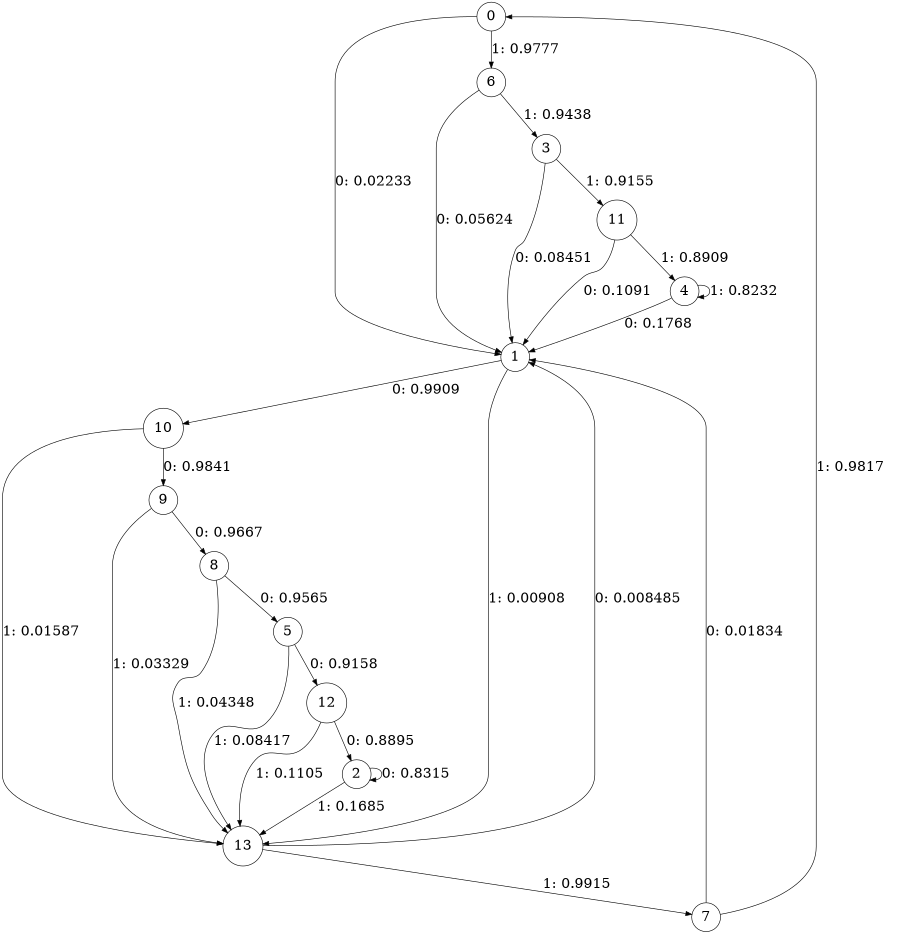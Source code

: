 digraph "ch3_face_grouped_df_L9" {
size = "6,8.5";
ratio = "fill";
node [shape = circle];
node [fontsize = 24];
edge [fontsize = 24];
0 -> 1 [label = "0: 0.02233  "];
0 -> 6 [label = "1: 0.9777   "];
1 -> 10 [label = "0: 0.9909   "];
1 -> 13 [label = "1: 0.00908  "];
2 -> 2 [label = "0: 0.8315   "];
2 -> 13 [label = "1: 0.1685   "];
3 -> 1 [label = "0: 0.08451  "];
3 -> 11 [label = "1: 0.9155   "];
4 -> 1 [label = "0: 0.1768   "];
4 -> 4 [label = "1: 0.8232   "];
5 -> 12 [label = "0: 0.9158   "];
5 -> 13 [label = "1: 0.08417  "];
6 -> 1 [label = "0: 0.05624  "];
6 -> 3 [label = "1: 0.9438   "];
7 -> 1 [label = "0: 0.01834  "];
7 -> 0 [label = "1: 0.9817   "];
8 -> 5 [label = "0: 0.9565   "];
8 -> 13 [label = "1: 0.04348  "];
9 -> 8 [label = "0: 0.9667   "];
9 -> 13 [label = "1: 0.03329  "];
10 -> 9 [label = "0: 0.9841   "];
10 -> 13 [label = "1: 0.01587  "];
11 -> 1 [label = "0: 0.1091   "];
11 -> 4 [label = "1: 0.8909   "];
12 -> 2 [label = "0: 0.8895   "];
12 -> 13 [label = "1: 0.1105   "];
13 -> 1 [label = "0: 0.008485  "];
13 -> 7 [label = "1: 0.9915   "];
}